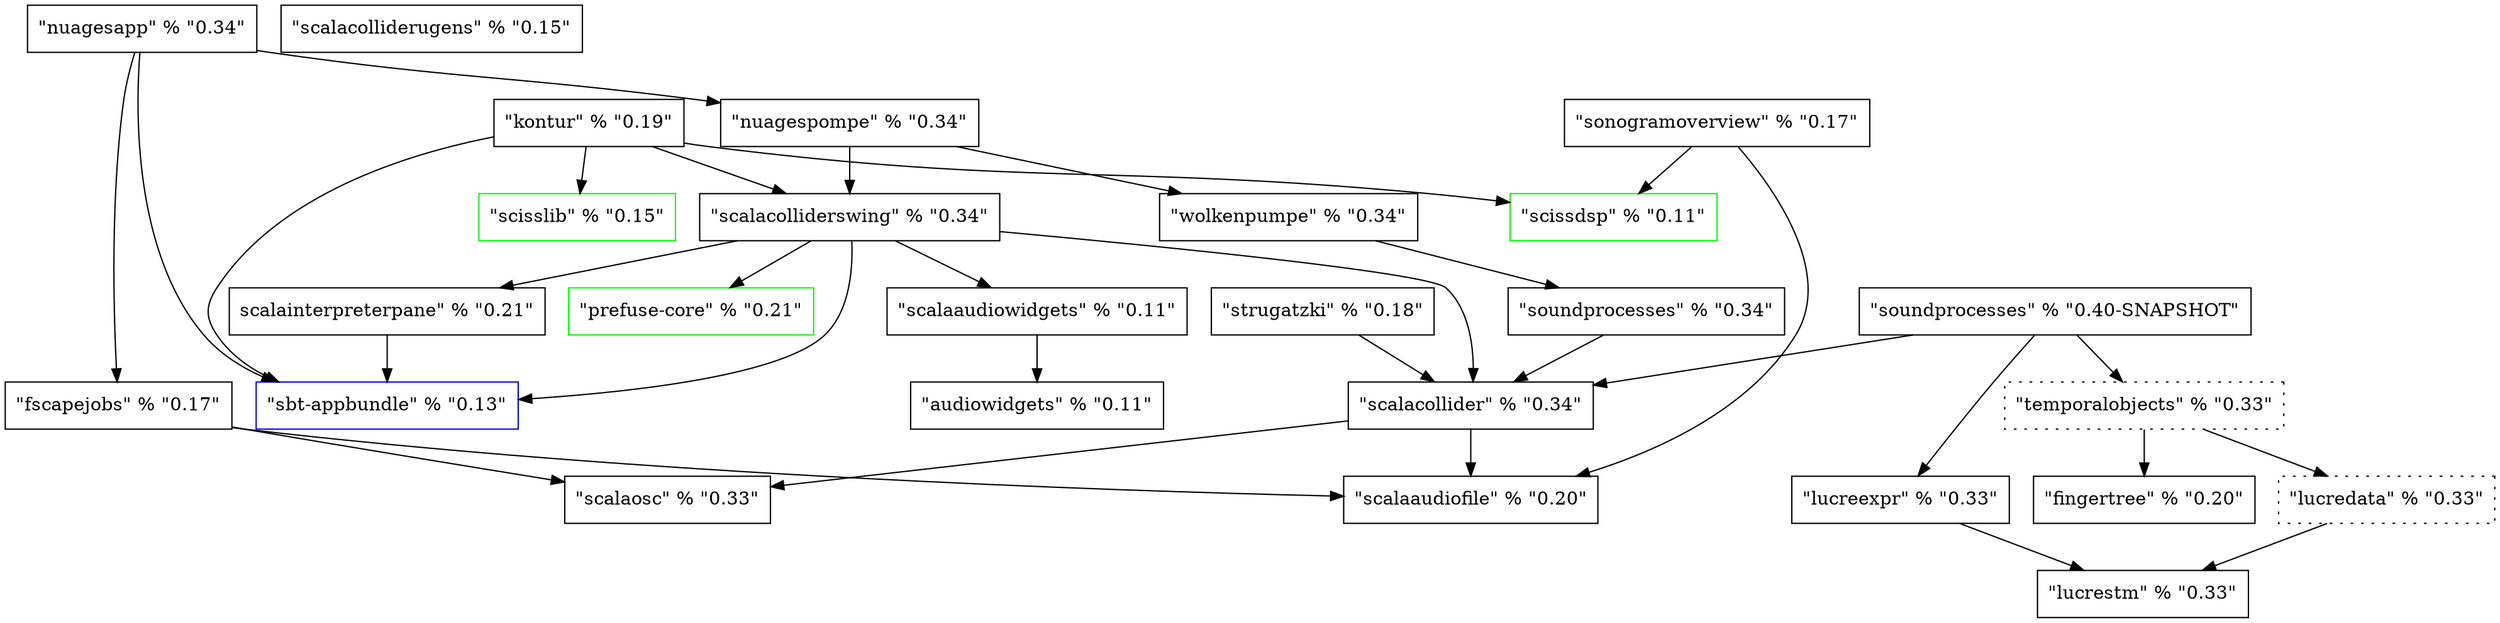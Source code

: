 digraph G {
	ScalaOSC [label="\"scalaosc\" % \"0.33\"", shape=box];
	ScalaAudioFile [label="\"scalaaudiofile\" % \"0.20\"", shape=box];
	FScapeJobs [label="\"fscapejobs\" % \"0.17\"", shape=box];
	AudioWidgets [label="\"audiowidgets\" % \"0.11\"", shape=box];
	ScalaAudioWidgets [label="\"scalaaudiowidgets\" % \"0.11\"", shape=box];
	SbtAppbundle [label="\"sbt-appbundle\" % \"0.13\"", shape=Box, color=blue];
	ScissDSP [label="\"scissdsp\" % \"0.11\"", shape=Box, color=green];
	SonogramOverview [label="\"sonogramoverview\" % \"0.17\"", shape=Box];
	ScalaCollider [label="\"scalacollider\" % \"0.34\"", shape=Box];
	Strugatzki [label="\"strugatzki\" % \"0.18\"", shape=Box];
	ScalaInterpreterPane [label="\scalainterpreterpane\" % \"0.21\"", shape=Box];
	PrefuseCore [label="\"prefuse-core\" % \"0.21\"", shape=Box, color=green];
	ScalaColliderSwing [label="\"scalacolliderswing\" % \"0.34\"", shape=Box];
	SoundProcesses [label="\"soundprocesses\" % \"0.34\"", shape=Box];
	Wolkenpumpe [label="\"wolkenpumpe\" % \"0.34\"", shape=Box];
	NuagesPompe [label="\"nuagespompe\" % \"0.34\"", shape=Box];
	NuagesApp [label="\"nuagesapp\" % \"0.34\"", shape=Box];
	ScissLib [label="\"scisslib\" % \"0.15\"", shape=Box, color=green];
	Kontur [label="\"kontur\" % \"0.19\"", shape=Box];
	FingerTree [label="\"fingertree\" % \"0.20\"", shape=Box];
	ScalaColliderUGens [label="\"scalacolliderugens\" % \"0.15\"", shape=Box];
	LucreSTM [label="\"lucrestm\" % \"0.33\"", shape=Box];
	LucreExpr [label="\"lucreexpr\" % \"0.33\"", shape=Box];
	LucreData [label="\"lucredata\" % \"0.33\"", shape=Box, style=dotted];
	TemporalObjects [label="\"temporalobjects\" % \"0.33\"", shape=Box, style=dotted];
	SoundProcesses3 [label="\"soundprocesses\" % \"0.40-SNAPSHOT\"", shape=Box];

	
	FScapeJobs -> ScalaOSC;
	FScapeJobs -> ScalaAudioFile;
	ScalaAudioWidgets -> AudioWidgets;
	SonogramOverview -> ScalaAudioFile;
	SonogramOverview -> ScissDSP;
	ScalaCollider -> ScalaOSC;
	ScalaCollider -> ScalaAudioFile;
	Strugatzki -> ScalaCollider;
	ScalaInterpreterPane -> SbtAppbundle;
	ScalaColliderSwing -> SbtAppbundle;
	ScalaColliderSwing -> ScalaCollider;
	ScalaColliderSwing -> ScalaInterpreterPane;
	ScalaColliderSwing -> PrefuseCore;
	ScalaColliderSwing -> ScalaAudioWidgets;
	SoundProcesses -> ScalaCollider;
	Wolkenpumpe -> SoundProcesses;
	NuagesPompe -> Wolkenpumpe;
	NuagesPompe -> ScalaColliderSwing;
	NuagesApp -> SbtAppbundle;
	NuagesApp -> NuagesPompe;
	NuagesApp -> FScapeJobs;
	Kontur -> SbtAppbundle;
	Kontur -> ScalaColliderSwing;
	Kontur -> ScissDSP;
	Kontur -> ScissLib;
   LucreExpr -> LucreSTM;
	LucreData -> LucreSTM;
	TemporalObjects -> FingerTree;
	TemporalObjects -> LucreData;
	SoundProcesses3 -> ScalaCollider;
	SoundProcesses3 -> TemporalObjects;
	SoundProcesses3 -> LucreExpr;
}

